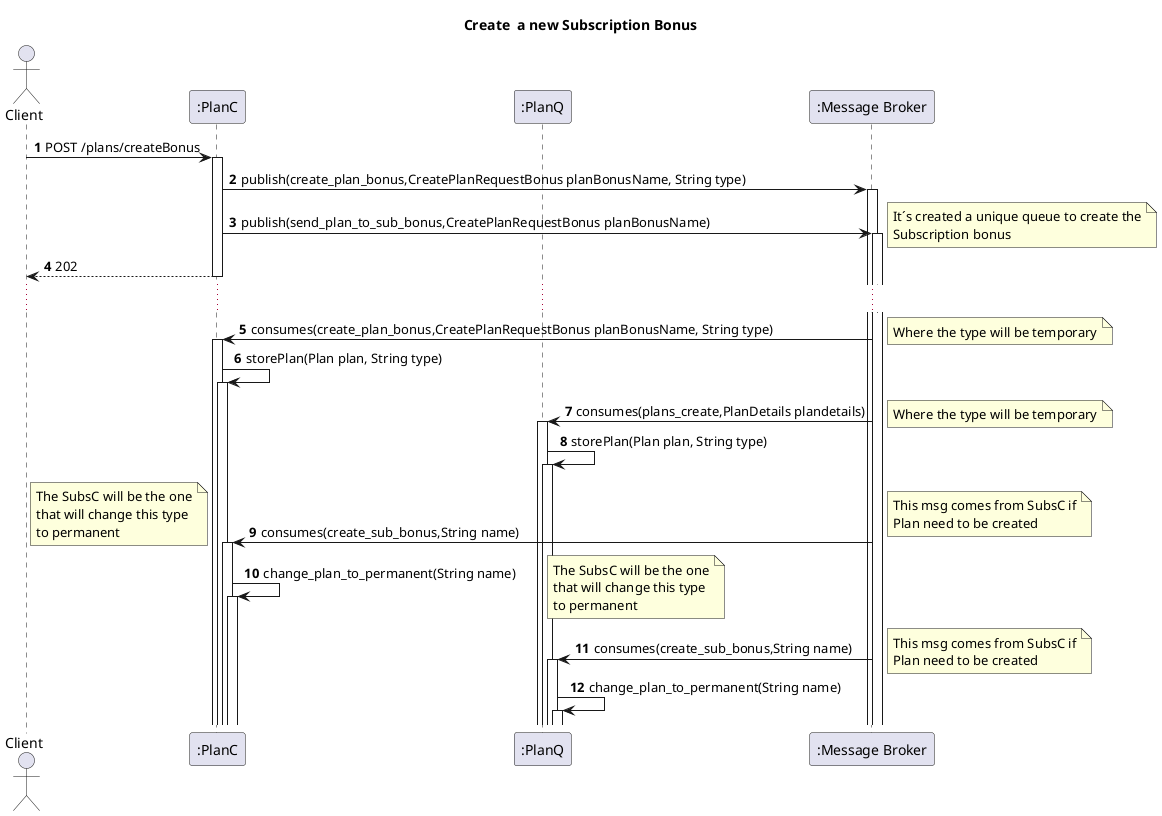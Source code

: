 @startuml
'https://plantuml.com/sequence-diagram
autoactivate on
autonumber
title  Create  a new Subscription Bonus

autonumber

actor "Client" as Ac
participant ":PlanC" as Auth
participant ":PlanQ" as Serv


participant ":Message Broker" as Broker


Ac->Auth:POST /plans/createBonus
Auth->Broker: publish(create_plan_bonus,CreatePlanRequestBonus planBonusName, String type)
Auth->Broker: publish(send_plan_to_sub_bonus,CreatePlanRequestBonus planBonusName)

note right
It´s created a unique queue to create the
Subscription bonus
end note
Auth-->Ac:202
...

Broker->Auth:consumes(create_plan_bonus,CreatePlanRequestBonus planBonusName, String type)
note right
Where the type will be temporary
end note
Auth->Auth:storePlan(Plan plan, String type)

Broker->Serv:consumes(plans_create,PlanDetails plandetails)
note right
Where the type will be temporary
end note
Serv->Serv:storePlan(Plan plan, String type)


Broker->Auth:consumes(create_sub_bonus,String name)
note left
The SubsC will be the one
that will change this type
to permanent
end note
note right
This msg comes from SubsC if
Plan need to be created
end note
Auth->Auth:change_plan_to_permanent(String name)
note right
The SubsC will be the one
that will change this type
to permanent
end note
Broker->Serv:consumes(create_sub_bonus,String name)

note right
This msg comes from SubsC if
Plan need to be created
end note
Serv->Serv:change_plan_to_permanent(String name)











@enduml
